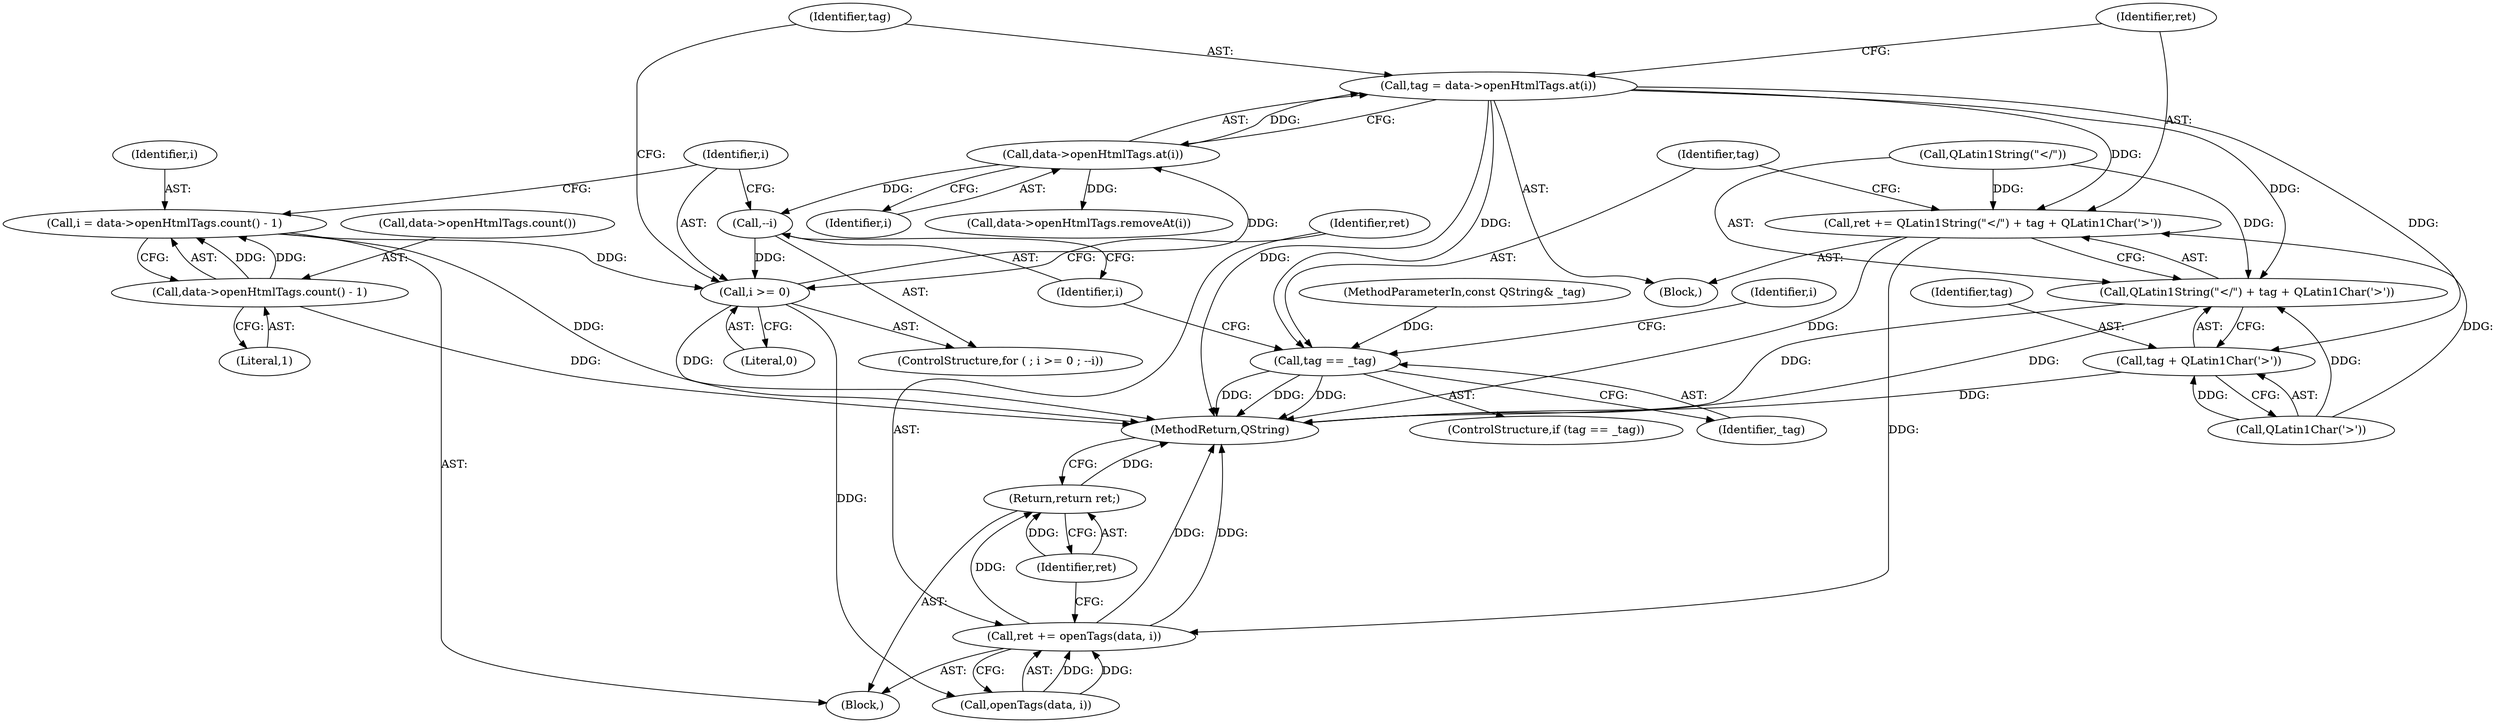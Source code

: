 digraph "1_kde_6a7f59ee1b9dbc6e5cf9e5f3b306504d02b73ef0@API" {
"1000119" [label="(Call,tag = data->openHtmlTags.at(i))"];
"1000121" [label="(Call,data->openHtmlTags.at(i))"];
"1000113" [label="(Call,i >= 0)"];
"1000116" [label="(Call,--i)"];
"1000107" [label="(Call,i = data->openHtmlTags.count() - 1)"];
"1000109" [label="(Call,data->openHtmlTags.count() - 1)"];
"1000123" [label="(Call,ret += QLatin1String(\"</\") + tag + QLatin1Char('>'))"];
"1000140" [label="(Call,ret += openTags(data, i))"];
"1000145" [label="(Return,return ret;)"];
"1000125" [label="(Call,QLatin1String(\"</\") + tag + QLatin1Char('>'))"];
"1000128" [label="(Call,tag + QLatin1Char('>'))"];
"1000133" [label="(Call,tag == _tag)"];
"1000113" [label="(Call,i >= 0)"];
"1000126" [label="(Call,QLatin1String(\"</\"))"];
"1000116" [label="(Call,--i)"];
"1000145" [label="(Return,return ret;)"];
"1000135" [label="(Identifier,_tag)"];
"1000124" [label="(Identifier,ret)"];
"1000119" [label="(Call,tag = data->openHtmlTags.at(i))"];
"1000133" [label="(Call,tag == _tag)"];
"1000103" [label="(Block,)"];
"1000134" [label="(Identifier,tag)"];
"1000138" [label="(Identifier,i)"];
"1000120" [label="(Identifier,tag)"];
"1000129" [label="(Identifier,tag)"];
"1000123" [label="(Call,ret += QLatin1String(\"</\") + tag + QLatin1Char('>'))"];
"1000147" [label="(MethodReturn,QString)"];
"1000121" [label="(Call,data->openHtmlTags.at(i))"];
"1000110" [label="(Call,data->openHtmlTags.count())"];
"1000111" [label="(Literal,1)"];
"1000108" [label="(Identifier,i)"];
"1000117" [label="(Identifier,i)"];
"1000146" [label="(Identifier,ret)"];
"1000128" [label="(Call,tag + QLatin1Char('>'))"];
"1000140" [label="(Call,ret += openTags(data, i))"];
"1000142" [label="(Call,openTags(data, i))"];
"1000122" [label="(Identifier,i)"];
"1000125" [label="(Call,QLatin1String(\"</\") + tag + QLatin1Char('>'))"];
"1000137" [label="(Call,data->openHtmlTags.removeAt(i))"];
"1000102" [label="(MethodParameterIn,const QString& _tag)"];
"1000114" [label="(Identifier,i)"];
"1000132" [label="(ControlStructure,if (tag == _tag))"];
"1000112" [label="(ControlStructure,for ( ; i >= 0 ; --i))"];
"1000115" [label="(Literal,0)"];
"1000141" [label="(Identifier,ret)"];
"1000118" [label="(Block,)"];
"1000130" [label="(Call,QLatin1Char('>'))"];
"1000109" [label="(Call,data->openHtmlTags.count() - 1)"];
"1000107" [label="(Call,i = data->openHtmlTags.count() - 1)"];
"1000119" -> "1000118"  [label="AST: "];
"1000119" -> "1000121"  [label="CFG: "];
"1000120" -> "1000119"  [label="AST: "];
"1000121" -> "1000119"  [label="AST: "];
"1000124" -> "1000119"  [label="CFG: "];
"1000119" -> "1000147"  [label="DDG: "];
"1000121" -> "1000119"  [label="DDG: "];
"1000119" -> "1000123"  [label="DDG: "];
"1000119" -> "1000125"  [label="DDG: "];
"1000119" -> "1000128"  [label="DDG: "];
"1000119" -> "1000133"  [label="DDG: "];
"1000121" -> "1000122"  [label="CFG: "];
"1000122" -> "1000121"  [label="AST: "];
"1000121" -> "1000116"  [label="DDG: "];
"1000113" -> "1000121"  [label="DDG: "];
"1000121" -> "1000137"  [label="DDG: "];
"1000113" -> "1000112"  [label="AST: "];
"1000113" -> "1000115"  [label="CFG: "];
"1000114" -> "1000113"  [label="AST: "];
"1000115" -> "1000113"  [label="AST: "];
"1000120" -> "1000113"  [label="CFG: "];
"1000141" -> "1000113"  [label="CFG: "];
"1000113" -> "1000147"  [label="DDG: "];
"1000116" -> "1000113"  [label="DDG: "];
"1000107" -> "1000113"  [label="DDG: "];
"1000113" -> "1000142"  [label="DDG: "];
"1000116" -> "1000112"  [label="AST: "];
"1000116" -> "1000117"  [label="CFG: "];
"1000117" -> "1000116"  [label="AST: "];
"1000114" -> "1000116"  [label="CFG: "];
"1000107" -> "1000103"  [label="AST: "];
"1000107" -> "1000109"  [label="CFG: "];
"1000108" -> "1000107"  [label="AST: "];
"1000109" -> "1000107"  [label="AST: "];
"1000114" -> "1000107"  [label="CFG: "];
"1000107" -> "1000147"  [label="DDG: "];
"1000109" -> "1000107"  [label="DDG: "];
"1000109" -> "1000107"  [label="DDG: "];
"1000109" -> "1000111"  [label="CFG: "];
"1000110" -> "1000109"  [label="AST: "];
"1000111" -> "1000109"  [label="AST: "];
"1000109" -> "1000147"  [label="DDG: "];
"1000123" -> "1000118"  [label="AST: "];
"1000123" -> "1000125"  [label="CFG: "];
"1000124" -> "1000123"  [label="AST: "];
"1000125" -> "1000123"  [label="AST: "];
"1000134" -> "1000123"  [label="CFG: "];
"1000123" -> "1000147"  [label="DDG: "];
"1000126" -> "1000123"  [label="DDG: "];
"1000130" -> "1000123"  [label="DDG: "];
"1000123" -> "1000140"  [label="DDG: "];
"1000140" -> "1000103"  [label="AST: "];
"1000140" -> "1000142"  [label="CFG: "];
"1000141" -> "1000140"  [label="AST: "];
"1000142" -> "1000140"  [label="AST: "];
"1000146" -> "1000140"  [label="CFG: "];
"1000140" -> "1000147"  [label="DDG: "];
"1000140" -> "1000147"  [label="DDG: "];
"1000142" -> "1000140"  [label="DDG: "];
"1000142" -> "1000140"  [label="DDG: "];
"1000140" -> "1000145"  [label="DDG: "];
"1000145" -> "1000103"  [label="AST: "];
"1000145" -> "1000146"  [label="CFG: "];
"1000146" -> "1000145"  [label="AST: "];
"1000147" -> "1000145"  [label="CFG: "];
"1000145" -> "1000147"  [label="DDG: "];
"1000146" -> "1000145"  [label="DDG: "];
"1000125" -> "1000128"  [label="CFG: "];
"1000126" -> "1000125"  [label="AST: "];
"1000128" -> "1000125"  [label="AST: "];
"1000125" -> "1000147"  [label="DDG: "];
"1000125" -> "1000147"  [label="DDG: "];
"1000126" -> "1000125"  [label="DDG: "];
"1000130" -> "1000125"  [label="DDG: "];
"1000128" -> "1000130"  [label="CFG: "];
"1000129" -> "1000128"  [label="AST: "];
"1000130" -> "1000128"  [label="AST: "];
"1000128" -> "1000147"  [label="DDG: "];
"1000130" -> "1000128"  [label="DDG: "];
"1000133" -> "1000132"  [label="AST: "];
"1000133" -> "1000135"  [label="CFG: "];
"1000134" -> "1000133"  [label="AST: "];
"1000135" -> "1000133"  [label="AST: "];
"1000138" -> "1000133"  [label="CFG: "];
"1000117" -> "1000133"  [label="CFG: "];
"1000133" -> "1000147"  [label="DDG: "];
"1000133" -> "1000147"  [label="DDG: "];
"1000133" -> "1000147"  [label="DDG: "];
"1000102" -> "1000133"  [label="DDG: "];
}
